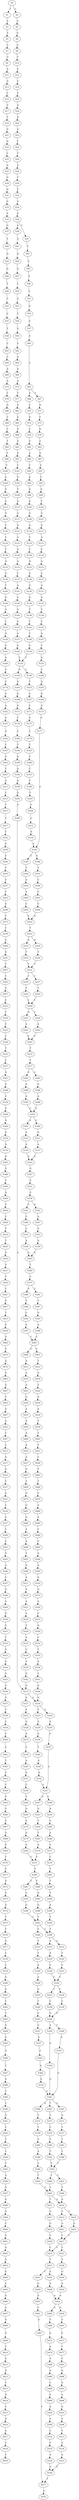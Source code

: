 strict digraph  {
	S0 -> S1 [ label = T ];
	S0 -> S2 [ label = C ];
	S1 -> S3 [ label = C ];
	S2 -> S4 [ label = A ];
	S3 -> S5 [ label = T ];
	S4 -> S6 [ label = G ];
	S5 -> S7 [ label = C ];
	S6 -> S8 [ label = A ];
	S7 -> S9 [ label = C ];
	S8 -> S10 [ label = T ];
	S9 -> S11 [ label = A ];
	S10 -> S12 [ label = C ];
	S11 -> S13 [ label = G ];
	S12 -> S14 [ label = C ];
	S13 -> S15 [ label = C ];
	S14 -> S16 [ label = T ];
	S15 -> S17 [ label = C ];
	S16 -> S18 [ label = A ];
	S17 -> S19 [ label = T ];
	S18 -> S20 [ label = A ];
	S19 -> S21 [ label = G ];
	S20 -> S22 [ label = A ];
	S21 -> S23 [ label = G ];
	S22 -> S24 [ label = C ];
	S23 -> S25 [ label = C ];
	S24 -> S26 [ label = T ];
	S25 -> S27 [ label = A ];
	S26 -> S28 [ label = A ];
	S27 -> S29 [ label = G ];
	S28 -> S30 [ label = T ];
	S29 -> S31 [ label = G ];
	S30 -> S32 [ label = T ];
	S31 -> S33 [ label = G ];
	S32 -> S34 [ label = A ];
	S33 -> S35 [ label = A ];
	S34 -> S36 [ label = G ];
	S35 -> S37 [ label = G ];
	S36 -> S38 [ label = A ];
	S36 -> S39 [ label = T ];
	S37 -> S40 [ label = T ];
	S38 -> S41 [ label = A ];
	S39 -> S42 [ label = T ];
	S40 -> S43 [ label = G ];
	S41 -> S44 [ label = G ];
	S42 -> S45 [ label = T ];
	S43 -> S46 [ label = G ];
	S44 -> S47 [ label = G ];
	S45 -> S48 [ label = A ];
	S46 -> S49 [ label = T ];
	S47 -> S50 [ label = T ];
	S48 -> S51 [ label = C ];
	S49 -> S52 [ label = C ];
	S50 -> S53 [ label = G ];
	S51 -> S54 [ label = G ];
	S52 -> S55 [ label = C ];
	S53 -> S56 [ label = T ];
	S54 -> S57 [ label = A ];
	S55 -> S58 [ label = T ];
	S56 -> S59 [ label = A ];
	S57 -> S60 [ label = A ];
	S58 -> S61 [ label = C ];
	S59 -> S62 [ label = A ];
	S60 -> S63 [ label = C ];
	S61 -> S64 [ label = C ];
	S62 -> S65 [ label = A ];
	S63 -> S66 [ label = A ];
	S63 -> S67 [ label = T ];
	S64 -> S68 [ label = A ];
	S65 -> S69 [ label = A ];
	S66 -> S70 [ label = C ];
	S67 -> S71 [ label = A ];
	S68 -> S72 [ label = A ];
	S69 -> S73 [ label = A ];
	S70 -> S74 [ label = G ];
	S71 -> S75 [ label = C ];
	S72 -> S76 [ label = C ];
	S73 -> S77 [ label = T ];
	S74 -> S78 [ label = C ];
	S75 -> S79 [ label = G ];
	S76 -> S80 [ label = G ];
	S77 -> S81 [ label = A ];
	S78 -> S82 [ label = G ];
	S79 -> S83 [ label = G ];
	S80 -> S84 [ label = C ];
	S81 -> S85 [ label = A ];
	S82 -> S86 [ label = A ];
	S83 -> S87 [ label = G ];
	S84 -> S88 [ label = C ];
	S85 -> S89 [ label = G ];
	S86 -> S90 [ label = C ];
	S87 -> S91 [ label = A ];
	S88 -> S92 [ label = T ];
	S89 -> S93 [ label = A ];
	S90 -> S94 [ label = G ];
	S91 -> S95 [ label = C ];
	S92 -> S96 [ label = T ];
	S93 -> S97 [ label = A ];
	S94 -> S98 [ label = A ];
	S95 -> S99 [ label = G ];
	S96 -> S100 [ label = C ];
	S97 -> S101 [ label = C ];
	S98 -> S102 [ label = G ];
	S99 -> S103 [ label = T ];
	S100 -> S104 [ label = A ];
	S101 -> S105 [ label = G ];
	S102 -> S106 [ label = G ];
	S103 -> S107 [ label = A ];
	S104 -> S108 [ label = G ];
	S105 -> S109 [ label = T ];
	S106 -> S110 [ label = G ];
	S107 -> S111 [ label = G ];
	S108 -> S112 [ label = G ];
	S109 -> S113 [ label = A ];
	S110 -> S114 [ label = T ];
	S111 -> S115 [ label = A ];
	S112 -> S116 [ label = G ];
	S113 -> S117 [ label = A ];
	S114 -> S118 [ label = C ];
	S115 -> S119 [ label = C ];
	S116 -> S120 [ label = T ];
	S117 -> S121 [ label = A ];
	S118 -> S122 [ label = G ];
	S119 -> S123 [ label = A ];
	S120 -> S124 [ label = C ];
	S121 -> S125 [ label = A ];
	S122 -> S126 [ label = G ];
	S123 -> S127 [ label = C ];
	S124 -> S128 [ label = T ];
	S125 -> S129 [ label = A ];
	S126 -> S130 [ label = G ];
	S127 -> S131 [ label = A ];
	S128 -> S132 [ label = G ];
	S129 -> S133 [ label = G ];
	S130 -> S134 [ label = G ];
	S131 -> S135 [ label = A ];
	S132 -> S136 [ label = G ];
	S133 -> S137 [ label = T ];
	S134 -> S138 [ label = T ];
	S135 -> S139 [ label = T ];
	S136 -> S140 [ label = T ];
	S137 -> S141 [ label = A ];
	S138 -> S142 [ label = T ];
	S139 -> S143 [ label = T ];
	S140 -> S144 [ label = G ];
	S141 -> S145 [ label = G ];
	S142 -> S146 [ label = T ];
	S143 -> S147 [ label = A ];
	S144 -> S148 [ label = A ];
	S145 -> S149 [ label = G ];
	S146 -> S150 [ label = G ];
	S147 -> S151 [ label = T ];
	S148 -> S152 [ label = C ];
	S149 -> S153 [ label = A ];
	S150 -> S154 [ label = T ];
	S151 -> S155 [ label = G ];
	S152 -> S156 [ label = G ];
	S153 -> S157 [ label = A ];
	S154 -> S158 [ label = C ];
	S154 -> S159 [ label = G ];
	S155 -> S160 [ label = T ];
	S156 -> S161 [ label = A ];
	S157 -> S162 [ label = G ];
	S158 -> S163 [ label = T ];
	S159 -> S164 [ label = A ];
	S160 -> S165 [ label = G ];
	S161 -> S166 [ label = A ];
	S162 -> S154 [ label = T ];
	S163 -> S167 [ label = A ];
	S164 -> S168 [ label = G ];
	S165 -> S169 [ label = G ];
	S166 -> S170 [ label = A ];
	S167 -> S171 [ label = C ];
	S168 -> S172 [ label = G ];
	S169 -> S173 [ label = G ];
	S170 -> S174 [ label = C ];
	S171 -> S175 [ label = A ];
	S172 -> S176 [ label = T ];
	S173 -> S177 [ label = A ];
	S174 -> S178 [ label = A ];
	S175 -> S179 [ label = T ];
	S176 -> S180 [ label = C ];
	S177 -> S181 [ label = A ];
	S178 -> S182 [ label = A ];
	S179 -> S183 [ label = T ];
	S180 -> S184 [ label = T ];
	S181 -> S185 [ label = C ];
	S181 -> S186 [ label = G ];
	S182 -> S187 [ label = A ];
	S183 -> S188 [ label = T ];
	S184 -> S189 [ label = G ];
	S185 -> S190 [ label = T ];
	S186 -> S191 [ label = T ];
	S187 -> S192 [ label = A ];
	S188 -> S193 [ label = C ];
	S189 -> S194 [ label = A ];
	S190 -> S195 [ label = A ];
	S191 -> S196 [ label = C ];
	S192 -> S197 [ label = C ];
	S193 -> S198 [ label = T ];
	S194 -> S199 [ label = G ];
	S195 -> S200 [ label = A ];
	S196 -> S201 [ label = C ];
	S197 -> S202 [ label = G ];
	S198 -> S203 [ label = T ];
	S199 -> S204 [ label = G ];
	S200 -> S205 [ label = C ];
	S201 -> S206 [ label = C ];
	S202 -> S207 [ label = C ];
	S203 -> S208 [ label = A ];
	S204 -> S209 [ label = G ];
	S205 -> S210 [ label = A ];
	S206 -> S210 [ label = A ];
	S207 -> S211 [ label = A ];
	S208 -> S212 [ label = C ];
	S209 -> S213 [ label = G ];
	S210 -> S214 [ label = T ];
	S211 -> S215 [ label = C ];
	S212 -> S216 [ label = A ];
	S213 -> S217 [ label = A ];
	S213 -> S218 [ label = G ];
	S214 -> S219 [ label = A ];
	S214 -> S220 [ label = G ];
	S215 -> S221 [ label = T ];
	S216 -> S181 [ label = A ];
	S217 -> S222 [ label = A ];
	S218 -> S223 [ label = T ];
	S218 -> S224 [ label = A ];
	S219 -> S225 [ label = T ];
	S220 -> S226 [ label = T ];
	S221 -> S227 [ label = T ];
	S222 -> S228 [ label = G ];
	S223 -> S229 [ label = A ];
	S224 -> S230 [ label = A ];
	S225 -> S231 [ label = T ];
	S226 -> S231 [ label = T ];
	S227 -> S232 [ label = C ];
	S228 -> S233 [ label = A ];
	S229 -> S234 [ label = G ];
	S230 -> S235 [ label = A ];
	S231 -> S236 [ label = T ];
	S231 -> S237 [ label = C ];
	S232 -> S238 [ label = G ];
	S233 -> S239 [ label = C ];
	S234 -> S240 [ label = T ];
	S235 -> S241 [ label = A ];
	S236 -> S242 [ label = T ];
	S237 -> S243 [ label = T ];
	S238 -> S244 [ label = C ];
	S239 -> S245 [ label = A ];
	S240 -> S246 [ label = A ];
	S241 -> S247 [ label = A ];
	S241 -> S248 [ label = C ];
	S242 -> S249 [ label = C ];
	S243 -> S249 [ label = C ];
	S244 -> S250 [ label = T ];
	S245 -> S251 [ label = G ];
	S246 -> S252 [ label = A ];
	S247 -> S253 [ label = G ];
	S248 -> S254 [ label = A ];
	S249 -> S255 [ label = G ];
	S249 -> S256 [ label = T ];
	S250 -> S257 [ label = C ];
	S251 -> S258 [ label = C ];
	S252 -> S241 [ label = A ];
	S253 -> S259 [ label = T ];
	S254 -> S260 [ label = C ];
	S255 -> S261 [ label = A ];
	S256 -> S262 [ label = A ];
	S257 -> S263 [ label = T ];
	S258 -> S264 [ label = T ];
	S259 -> S265 [ label = T ];
	S260 -> S266 [ label = A ];
	S261 -> S267 [ label = C ];
	S262 -> S267 [ label = C ];
	S263 -> S268 [ label = G ];
	S264 -> S269 [ label = G ];
	S265 -> S270 [ label = A ];
	S266 -> S271 [ label = C ];
	S267 -> S272 [ label = T ];
	S268 -> S273 [ label = T ];
	S269 -> S274 [ label = A ];
	S270 -> S275 [ label = C ];
	S271 -> S276 [ label = C ];
	S272 -> S277 [ label = T ];
	S273 -> S278 [ label = C ];
	S274 -> S279 [ label = G ];
	S275 -> S280 [ label = C ];
	S276 -> S281 [ label = T ];
	S277 -> S282 [ label = G ];
	S277 -> S283 [ label = C ];
	S278 -> S284 [ label = G ];
	S279 -> S285 [ label = A ];
	S280 -> S286 [ label = T ];
	S280 -> S287 [ label = C ];
	S281 -> S288 [ label = T ];
	S282 -> S289 [ label = A ];
	S283 -> S290 [ label = G ];
	S284 -> S291 [ label = G ];
	S285 -> S275 [ label = C ];
	S286 -> S292 [ label = G ];
	S287 -> S293 [ label = C ];
	S288 -> S294 [ label = T ];
	S289 -> S295 [ label = A ];
	S290 -> S296 [ label = A ];
	S291 -> S297 [ label = T ];
	S292 -> S298 [ label = G ];
	S293 -> S299 [ label = G ];
	S294 -> S300 [ label = A ];
	S295 -> S301 [ label = A ];
	S296 -> S301 [ label = A ];
	S297 -> S302 [ label = C ];
	S298 -> S303 [ label = T ];
	S299 -> S303 [ label = T ];
	S300 -> S304 [ label = T ];
	S301 -> S305 [ label = A ];
	S301 -> S306 [ label = G ];
	S302 -> S307 [ label = A ];
	S303 -> S308 [ label = T ];
	S303 -> S309 [ label = C ];
	S304 -> S308 [ label = T ];
	S305 -> S310 [ label = A ];
	S306 -> S311 [ label = G ];
	S307 -> S312 [ label = C ];
	S308 -> S313 [ label = A ];
	S308 -> S314 [ label = G ];
	S309 -> S315 [ label = T ];
	S310 -> S316 [ label = A ];
	S311 -> S317 [ label = A ];
	S312 -> S318 [ label = T ];
	S313 -> S319 [ label = A ];
	S314 -> S320 [ label = T ];
	S315 -> S321 [ label = T ];
	S316 -> S322 [ label = G ];
	S317 -> S322 [ label = G ];
	S318 -> S323 [ label = T ];
	S319 -> S324 [ label = C ];
	S320 -> S325 [ label = C ];
	S321 -> S326 [ label = A ];
	S322 -> S327 [ label = G ];
	S323 -> S328 [ label = C ];
	S324 -> S329 [ label = C ];
	S325 -> S329 [ label = C ];
	S326 -> S330 [ label = A ];
	S327 -> S331 [ label = T ];
	S328 -> S332 [ label = T ];
	S329 -> S333 [ label = T ];
	S329 -> S334 [ label = C ];
	S330 -> S335 [ label = G ];
	S331 -> S336 [ label = C ];
	S332 -> S337 [ label = C ];
	S333 -> S338 [ label = C ];
	S334 -> S339 [ label = C ];
	S335 -> S340 [ label = T ];
	S336 -> S341 [ label = C ];
	S336 -> S342 [ label = A ];
	S337 -> S343 [ label = G ];
	S338 -> S344 [ label = G ];
	S339 -> S344 [ label = G ];
	S340 -> S345 [ label = C ];
	S341 -> S346 [ label = C ];
	S342 -> S347 [ label = A ];
	S343 -> S348 [ label = G ];
	S344 -> S349 [ label = T ];
	S344 -> S350 [ label = A ];
	S345 -> S351 [ label = G ];
	S346 -> S352 [ label = C ];
	S347 -> S353 [ label = A ];
	S348 -> S354 [ label = C ];
	S349 -> S355 [ label = G ];
	S350 -> S356 [ label = G ];
	S351 -> S357 [ label = G ];
	S352 -> S358 [ label = A ];
	S353 -> S359 [ label = A ];
	S354 -> S360 [ label = G ];
	S355 -> S361 [ label = G ];
	S356 -> S361 [ label = G ];
	S357 -> S362 [ label = A ];
	S358 -> S363 [ label = G ];
	S359 -> S363 [ label = G ];
	S360 -> S364 [ label = G ];
	S361 -> S365 [ label = G ];
	S361 -> S366 [ label = A ];
	S361 -> S367 [ label = T ];
	S362 -> S368 [ label = G ];
	S363 -> S369 [ label = T ];
	S364 -> S370 [ label = G ];
	S365 -> S371 [ label = G ];
	S366 -> S372 [ label = T ];
	S367 -> S373 [ label = T ];
	S368 -> S374 [ label = G ];
	S369 -> S375 [ label = C ];
	S370 -> S376 [ label = G ];
	S371 -> S377 [ label = T ];
	S372 -> S378 [ label = T ];
	S373 -> S379 [ label = C ];
	S374 -> S361 [ label = G ];
	S375 -> S380 [ label = A ];
	S375 -> S381 [ label = T ];
	S376 -> S382 [ label = G ];
	S377 -> S383 [ label = T ];
	S378 -> S384 [ label = A ];
	S379 -> S385 [ label = C ];
	S380 -> S386 [ label = T ];
	S381 -> S387 [ label = C ];
	S382 -> S388 [ label = G ];
	S383 -> S389 [ label = T ];
	S384 -> S390 [ label = A ];
	S385 -> S391 [ label = T ];
	S386 -> S392 [ label = C ];
	S387 -> S393 [ label = G ];
	S388 -> S394 [ label = T ];
	S389 -> S395 [ label = T ];
	S390 -> S396 [ label = C ];
	S391 -> S395 [ label = T ];
	S392 -> S397 [ label = A ];
	S393 -> S398 [ label = A ];
	S394 -> S399 [ label = G ];
	S395 -> S400 [ label = T ];
	S395 -> S401 [ label = C ];
	S396 -> S402 [ label = T ];
	S397 -> S403 [ label = C ];
	S398 -> S403 [ label = C ];
	S399 -> S404 [ label = T ];
	S400 -> S405 [ label = T ];
	S401 -> S406 [ label = T ];
	S402 -> S405 [ label = T ];
	S403 -> S407 [ label = C ];
	S403 -> S408 [ label = G ];
	S404 -> S409 [ label = C ];
	S405 -> S410 [ label = A ];
	S405 -> S411 [ label = T ];
	S406 -> S410 [ label = A ];
	S407 -> S412 [ label = T ];
	S408 -> S413 [ label = A ];
	S409 -> S414 [ label = T ];
	S410 -> S415 [ label = C ];
	S410 -> S416 [ label = T ];
	S411 -> S417 [ label = G ];
	S412 -> S418 [ label = G ];
	S413 -> S419 [ label = A ];
	S414 -> S420 [ label = T ];
	S415 -> S421 [ label = A ];
	S416 -> S422 [ label = A ];
	S417 -> S423 [ label = G ];
	S418 -> S424 [ label = T ];
	S419 -> S425 [ label = A ];
	S420 -> S426 [ label = G ];
	S421 -> S427 [ label = C ];
	S422 -> S427 [ label = C ];
	S423 -> S428 [ label = C ];
	S424 -> S429 [ label = A ];
	S425 -> S430 [ label = G ];
	S426 -> S431 [ label = G ];
	S427 -> S432 [ label = C ];
	S427 -> S433 [ label = T ];
	S428 -> S432 [ label = C ];
	S429 -> S434 [ label = A ];
	S430 -> S435 [ label = A ];
	S431 -> S436 [ label = T ];
	S432 -> S437 [ label = T ];
	S433 -> S438 [ label = T ];
	S434 -> S439 [ label = T ];
	S435 -> S440 [ label = A ];
	S436 -> S441 [ label = C ];
	S437 -> S442 [ label = A ];
	S437 -> S443 [ label = C ];
	S438 -> S444 [ label = G ];
	S439 -> S445 [ label = T ];
	S440 -> S446 [ label = A ];
	S441 -> S447 [ label = G ];
	S442 -> S448 [ label = A ];
	S443 -> S449 [ label = G ];
	S444 -> S450 [ label = A ];
	S445 -> S451 [ label = T ];
	S446 -> S452 [ label = A ];
	S447 -> S453 [ label = T ];
	S448 -> S454 [ label = A ];
	S449 -> S455 [ label = A ];
	S450 -> S454 [ label = A ];
	S451 -> S456 [ label = C ];
	S452 -> S457 [ label = A ];
	S453 -> S458 [ label = G ];
	S454 -> S459 [ label = G ];
	S454 -> S460 [ label = A ];
	S455 -> S461 [ label = C ];
	S456 -> S462 [ label = T ];
	S457 -> S463 [ label = G ];
	S458 -> S464 [ label = G ];
	S459 -> S465 [ label = T ];
	S460 -> S466 [ label = T ];
	S461 -> S467 [ label = G ];
	S462 -> S468 [ label = T ];
	S463 -> S469 [ label = T ];
	S464 -> S470 [ label = G ];
	S465 -> S471 [ label = C ];
	S466 -> S472 [ label = G ];
	S467 -> S473 [ label = T ];
	S468 -> S474 [ label = C ];
	S469 -> S475 [ label = G ];
	S470 -> S476 [ label = G ];
	S471 -> S477 [ label = T ];
	S472 -> S478 [ label = A ];
	S473 -> S479 [ label = A ];
	S474 -> S480 [ label = A ];
	S475 -> S481 [ label = G ];
	S476 -> S482 [ label = A ];
	S477 -> S483 [ label = C ];
	S478 -> S484 [ label = A ];
	S480 -> S485 [ label = A ];
	S481 -> S486 [ label = G ];
	S482 -> S487 [ label = G ];
	S483 -> S488 [ label = G ];
	S484 -> S489 [ label = G ];
	S485 -> S490 [ label = C ];
	S486 -> S491 [ label = A ];
	S487 -> S492 [ label = C ];
	S488 -> S493 [ label = G ];
	S489 -> S494 [ label = C ];
	S490 -> S495 [ label = C ];
	S491 -> S496 [ label = A ];
	S492 -> S497 [ label = G ];
	S493 -> S498 [ label = A ];
	S494 -> S499 [ label = C ];
	S495 -> S500 [ label = A ];
	S496 -> S501 [ label = T ];
	S497 -> S502 [ label = A ];
	S498 -> S503 [ label = G ];
	S499 -> S504 [ label = A ];
	S500 -> S505 [ label = A ];
	S501 -> S506 [ label = G ];
	S502 -> S507 [ label = C ];
	S503 -> S508 [ label = A ];
	S504 -> S509 [ label = A ];
	S505 -> S510 [ label = G ];
	S506 -> S511 [ label = A ];
	S507 -> S512 [ label = C ];
	S508 -> S513 [ label = T ];
	S509 -> S514 [ label = C ];
	S510 -> S515 [ label = G ];
	S511 -> S516 [ label = A ];
	S512 -> S517 [ label = G ];
	S513 -> S518 [ label = A ];
	S514 -> S519 [ label = C ];
	S515 -> S520 [ label = A ];
	S516 -> S521 [ label = A ];
	S517 -> S522 [ label = G ];
	S518 -> S523 [ label = A ];
	S519 -> S524 [ label = A ];
	S520 -> S525 [ label = C ];
	S521 -> S526 [ label = A ];
	S522 -> S527 [ label = C ];
	S523 -> S528 [ label = G ];
	S524 -> S528 [ label = G ];
	S525 -> S529 [ label = A ];
	S526 -> S530 [ label = T ];
	S527 -> S531 [ label = G ];
	S528 -> S473 [ label = T ];
	S529 -> S532 [ label = C ];
	S530 -> S533 [ label = A ];
	S531 -> S534 [ label = C ];
	S532 -> S535 [ label = T ];
	S533 -> S536 [ label = C ];
	S534 -> S537 [ label = G ];
	S535 -> S538 [ label = A ];
	S536 -> S539 [ label = T ];
	S537 -> S540 [ label = C ];
	S538 -> S541 [ label = T ];
	S539 -> S542 [ label = G ];
	S540 -> S543 [ label = C ];
	S541 -> S544 [ label = G ];
	S542 -> S213 [ label = G ];
	S543 -> S545 [ label = G ];
	S544 -> S218 [ label = G ];
	S545 -> S546 [ label = A ];
	S546 -> S547 [ label = C ];
	S547 -> S548 [ label = G ];
	S548 -> S549 [ label = A ];
	S549 -> S550 [ label = G ];
	S550 -> S551 [ label = G ];
	S551 -> S552 [ label = T ];
	S552 -> S553 [ label = G ];
	S553 -> S554 [ label = G ];
	S554 -> S555 [ label = G ];
	S555 -> S556 [ label = A ];
	S556 -> S557 [ label = G ];
	S557 -> S558 [ label = T ];
	S558 -> S559 [ label = C ];
	S559 -> S560 [ label = C ];
	S560 -> S561 [ label = C ];
	S561 -> S562 [ label = T ];
	S562 -> S563 [ label = C ];
	S563 -> S564 [ label = C ];
	S564 -> S565 [ label = G ];
	S565 -> S566 [ label = G ];
	S566 -> S567 [ label = A ];
	S567 -> S568 [ label = A ];
	S568 -> S569 [ label = G ];
	S569 -> S570 [ label = T ];
	S570 -> S571 [ label = C ];
	S571 -> S572 [ label = G ];
	S572 -> S573 [ label = A ];
	S573 -> S574 [ label = G ];
	S574 -> S575 [ label = T ];
	S575 -> S576 [ label = T ];
	S576 -> S577 [ label = G ];
	S577 -> S578 [ label = C ];
	S578 -> S579 [ label = C ];
	S579 -> S580 [ label = G ];
	S580 -> S581 [ label = G ];
	S581 -> S582 [ label = C ];
	S582 -> S583 [ label = T ];
	S583 -> S584 [ label = G ];
	S584 -> S585 [ label = G ];
	S585 -> S586 [ label = A ];
	S586 -> S587 [ label = C ];
	S587 -> S588 [ label = G ];
	S588 -> S589 [ label = T ];
	S589 -> S590 [ label = C ];
	S590 -> S591 [ label = G ];
	S591 -> S592 [ label = C ];
	S592 -> S593 [ label = T ];
	S593 -> S594 [ label = C ];
	S594 -> S595 [ label = T ];
	S595 -> S596 [ label = G ];
	S596 -> S597 [ label = A ];
	S597 -> S598 [ label = G ];
	S598 -> S599 [ label = G ];
	S599 -> S600 [ label = C ];
	S600 -> S601 [ label = G ];
	S601 -> S602 [ label = G ];
	S602 -> S603 [ label = A ];
	S603 -> S604 [ label = G ];
	S604 -> S605 [ label = C ];
	S605 -> S606 [ label = G ];
	S606 -> S607 [ label = A ];
	S607 -> S608 [ label = G ];
	S608 -> S609 [ label = G ];
	S609 -> S610 [ label = C ];
	S610 -> S611 [ label = G ];
	S611 -> S612 [ label = G ];
	S612 -> S613 [ label = T ];
	S613 -> S614 [ label = G ];
	S614 -> S615 [ label = C ];
	S615 -> S616 [ label = G ];
	S616 -> S617 [ label = A ];
	S617 -> S618 [ label = C ];
	S618 -> S619 [ label = T ];
}
